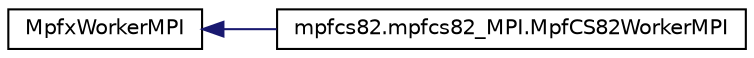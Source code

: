 digraph G
{
  edge [fontname="Helvetica",fontsize="10",labelfontname="Helvetica",labelfontsize="10"];
  node [fontname="Helvetica",fontsize="10",shape=record];
  rankdir=LR;
  Node1 [label="MpfxWorkerMPI",height=0.2,width=0.4,color="black", fillcolor="white", style="filled",URL="$classMpfxWorkerMPI.html"];
  Node1 -> Node2 [dir=back,color="midnightblue",fontsize="10",style="solid",fontname="Helvetica"];
  Node2 [label="mpfcs82.mpfcs82_MPI.MpfCS82WorkerMPI",height=0.2,width=0.4,color="black", fillcolor="white", style="filled",URL="$classmpfcs82_1_1mpfcs82__MPI_1_1MpfCS82WorkerMPI.html"];
}

